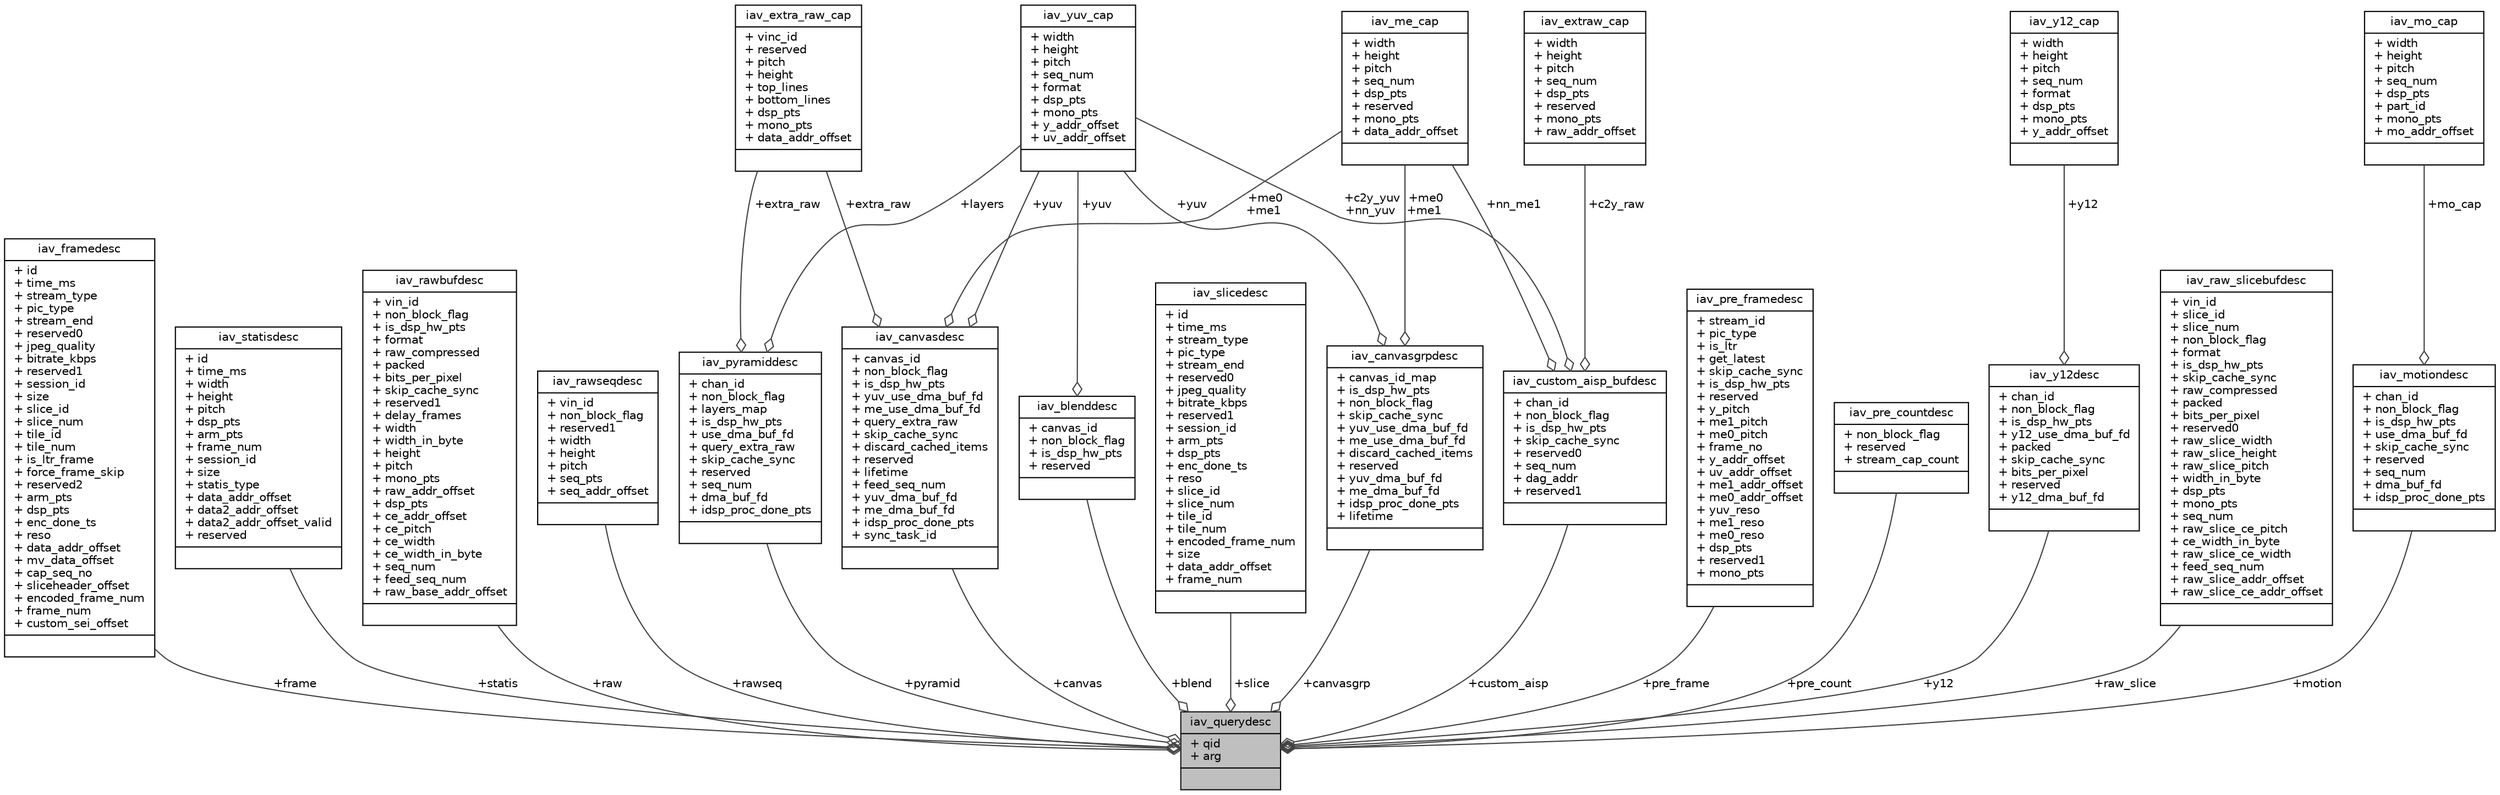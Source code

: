 digraph "iav_querydesc"
{
 // INTERACTIVE_SVG=YES
 // LATEX_PDF_SIZE
  bgcolor="transparent";
  edge [fontname="Helvetica",fontsize="10",labelfontname="Helvetica",labelfontsize="10"];
  node [fontname="Helvetica",fontsize="10",shape=record];
  Node1 [label="{iav_querydesc\n|+ qid\l+ arg\l|}",height=0.2,width=0.4,color="black", fillcolor="grey75", style="filled", fontcolor="black",tooltip=" "];
  Node2 -> Node1 [color="grey25",fontsize="10",style="solid",label=" +frame" ,arrowhead="odiamond",fontname="Helvetica"];
  Node2 [label="{iav_framedesc\n|+ id\l+ time_ms\l+ stream_type\l+ pic_type\l+ stream_end\l+ reserved0\l+ jpeg_quality\l+ bitrate_kbps\l+ reserved1\l+ session_id\l+ size\l+ slice_id\l+ slice_num\l+ tile_id\l+ tile_num\l+ is_ltr_frame\l+ force_frame_skip\l+ reserved2\l+ arm_pts\l+ dsp_pts\l+ enc_done_ts\l+ reso\l+ data_addr_offset\l+ mv_data_offset\l+ cap_seq_no\l+ sliceheader_offset\l+ encoded_frame_num\l+ frame_num\l+ custom_sei_offset\l|}",height=0.2,width=0.4,color="black",URL="$d9/d2b/structiav__framedesc.html",tooltip=" "];
  Node3 -> Node1 [color="grey25",fontsize="10",style="solid",label=" +statis" ,arrowhead="odiamond",fontname="Helvetica"];
  Node3 [label="{iav_statisdesc\n|+ id\l+ time_ms\l+ width\l+ height\l+ pitch\l+ dsp_pts\l+ arm_pts\l+ frame_num\l+ session_id\l+ size\l+ statis_type\l+ data_addr_offset\l+ data2_addr_offset\l+ data2_addr_offset_valid\l+ reserved\l|}",height=0.2,width=0.4,color="black",URL="$da/d09/structiav__statisdesc.html",tooltip=" "];
  Node4 -> Node1 [color="grey25",fontsize="10",style="solid",label=" +raw" ,arrowhead="odiamond",fontname="Helvetica"];
  Node4 [label="{iav_rawbufdesc\n|+ vin_id\l+ non_block_flag\l+ is_dsp_hw_pts\l+ format\l+ raw_compressed\l+ packed\l+ bits_per_pixel\l+ skip_cache_sync\l+ reserved1\l+ delay_frames\l+ width\l+ width_in_byte\l+ height\l+ pitch\l+ mono_pts\l+ raw_addr_offset\l+ dsp_pts\l+ ce_addr_offset\l+ ce_pitch\l+ ce_width\l+ ce_width_in_byte\l+ seq_num\l+ feed_seq_num\l+ raw_base_addr_offset\l|}",height=0.2,width=0.4,color="black",URL="$d9/dfe/structiav__rawbufdesc.html",tooltip=" "];
  Node5 -> Node1 [color="grey25",fontsize="10",style="solid",label=" +rawseq" ,arrowhead="odiamond",fontname="Helvetica"];
  Node5 [label="{iav_rawseqdesc\n|+ vin_id\l+ non_block_flag\l+ reserved1\l+ width\l+ height\l+ pitch\l+ seq_pts\l+ seq_addr_offset\l|}",height=0.2,width=0.4,color="black",URL="$d3/dd5/structiav__rawseqdesc.html",tooltip=" "];
  Node6 -> Node1 [color="grey25",fontsize="10",style="solid",label=" +canvas" ,arrowhead="odiamond",fontname="Helvetica"];
  Node6 [label="{iav_canvasdesc\n|+ canvas_id\l+ non_block_flag\l+ is_dsp_hw_pts\l+ yuv_use_dma_buf_fd\l+ me_use_dma_buf_fd\l+ query_extra_raw\l+ skip_cache_sync\l+ discard_cached_items\l+ reserved\l+ lifetime\l+ feed_seq_num\l+ yuv_dma_buf_fd\l+ me_dma_buf_fd\l+ idsp_proc_done_pts\l+ sync_task_id\l|}",height=0.2,width=0.4,color="black",URL="$d5/dfb/structiav__canvasdesc.html",tooltip=" "];
  Node7 -> Node6 [color="grey25",fontsize="10",style="solid",label=" +yuv" ,arrowhead="odiamond",fontname="Helvetica"];
  Node7 [label="{iav_yuv_cap\n|+ width\l+ height\l+ pitch\l+ seq_num\l+ format\l+ dsp_pts\l+ mono_pts\l+ y_addr_offset\l+ uv_addr_offset\l|}",height=0.2,width=0.4,color="black",URL="$dc/d6a/structiav__yuv__cap.html",tooltip=" "];
  Node8 -> Node6 [color="grey25",fontsize="10",style="solid",label=" +me0\n+me1" ,arrowhead="odiamond",fontname="Helvetica"];
  Node8 [label="{iav_me_cap\n|+ width\l+ height\l+ pitch\l+ seq_num\l+ dsp_pts\l+ reserved\l+ mono_pts\l+ data_addr_offset\l|}",height=0.2,width=0.4,color="black",URL="$dd/d42/structiav__me__cap.html",tooltip=" "];
  Node9 -> Node6 [color="grey25",fontsize="10",style="solid",label=" +extra_raw" ,arrowhead="odiamond",fontname="Helvetica"];
  Node9 [label="{iav_extra_raw_cap\n|+ vinc_id\l+ reserved\l+ pitch\l+ height\l+ top_lines\l+ bottom_lines\l+ dsp_pts\l+ mono_pts\l+ data_addr_offset\l|}",height=0.2,width=0.4,color="black",URL="$db/d36/structiav__extra__raw__cap.html",tooltip=" "];
  Node10 -> Node1 [color="grey25",fontsize="10",style="solid",label=" +y12" ,arrowhead="odiamond",fontname="Helvetica"];
  Node10 [label="{iav_y12desc\n|+ chan_id\l+ non_block_flag\l+ is_dsp_hw_pts\l+ y12_use_dma_buf_fd\l+ packed\l+ skip_cache_sync\l+ bits_per_pixel\l+ reserved\l+ y12_dma_buf_fd\l|}",height=0.2,width=0.4,color="black",URL="$d7/d60/structiav__y12desc.html",tooltip=" "];
  Node11 -> Node10 [color="grey25",fontsize="10",style="solid",label=" +y12" ,arrowhead="odiamond",fontname="Helvetica"];
  Node11 [label="{iav_y12_cap\n|+ width\l+ height\l+ pitch\l+ seq_num\l+ format\l+ dsp_pts\l+ mono_pts\l+ y_addr_offset\l|}",height=0.2,width=0.4,color="black",URL="$db/da1/structiav__y12__cap.html",tooltip=" "];
  Node12 -> Node1 [color="grey25",fontsize="10",style="solid",label=" +canvasgrp" ,arrowhead="odiamond",fontname="Helvetica"];
  Node12 [label="{iav_canvasgrpdesc\n|+ canvas_id_map\l+ is_dsp_hw_pts\l+ non_block_flag\l+ skip_cache_sync\l+ yuv_use_dma_buf_fd\l+ me_use_dma_buf_fd\l+ discard_cached_items\l+ reserved\l+ yuv_dma_buf_fd\l+ me_dma_buf_fd\l+ idsp_proc_done_pts\l+ lifetime\l|}",height=0.2,width=0.4,color="black",URL="$de/d92/structiav__canvasgrpdesc.html",tooltip=" "];
  Node7 -> Node12 [color="grey25",fontsize="10",style="solid",label=" +yuv" ,arrowhead="odiamond",fontname="Helvetica"];
  Node8 -> Node12 [color="grey25",fontsize="10",style="solid",label=" +me0\n+me1" ,arrowhead="odiamond",fontname="Helvetica"];
  Node13 -> Node1 [color="grey25",fontsize="10",style="solid",label=" +slice" ,arrowhead="odiamond",fontname="Helvetica"];
  Node13 [label="{iav_slicedesc\n|+ id\l+ time_ms\l+ stream_type\l+ pic_type\l+ stream_end\l+ reserved0\l+ jpeg_quality\l+ bitrate_kbps\l+ reserved1\l+ session_id\l+ arm_pts\l+ dsp_pts\l+ enc_done_ts\l+ reso\l+ slice_id\l+ slice_num\l+ tile_id\l+ tile_num\l+ encoded_frame_num\l+ size\l+ data_addr_offset\l+ frame_num\l|}",height=0.2,width=0.4,color="black",URL="$de/d90/structiav__slicedesc.html",tooltip=" "];
  Node14 -> Node1 [color="grey25",fontsize="10",style="solid",label=" +pyramid" ,arrowhead="odiamond",fontname="Helvetica"];
  Node14 [label="{iav_pyramiddesc\n|+ chan_id\l+ non_block_flag\l+ layers_map\l+ is_dsp_hw_pts\l+ use_dma_buf_fd\l+ query_extra_raw\l+ skip_cache_sync\l+ reserved\l+ seq_num\l+ dma_buf_fd\l+ idsp_proc_done_pts\l|}",height=0.2,width=0.4,color="black",URL="$d8/d8d/structiav__pyramiddesc.html",tooltip=" "];
  Node7 -> Node14 [color="grey25",fontsize="10",style="solid",label=" +layers" ,arrowhead="odiamond",fontname="Helvetica"];
  Node9 -> Node14 [color="grey25",fontsize="10",style="solid",label=" +extra_raw" ,arrowhead="odiamond",fontname="Helvetica"];
  Node15 -> Node1 [color="grey25",fontsize="10",style="solid",label=" +blend" ,arrowhead="odiamond",fontname="Helvetica"];
  Node15 [label="{iav_blenddesc\n|+ canvas_id\l+ non_block_flag\l+ is_dsp_hw_pts\l+ reserved\l|}",height=0.2,width=0.4,color="black",URL="$d1/da8/structiav__blenddesc.html",tooltip=" "];
  Node7 -> Node15 [color="grey25",fontsize="10",style="solid",label=" +yuv" ,arrowhead="odiamond",fontname="Helvetica"];
  Node16 -> Node1 [color="grey25",fontsize="10",style="solid",label=" +pre_frame" ,arrowhead="odiamond",fontname="Helvetica"];
  Node16 [label="{iav_pre_framedesc\n|+ stream_id\l+ pic_type\l+ is_ltr\l+ get_latest\l+ skip_cache_sync\l+ is_dsp_hw_pts\l+ reserved\l+ y_pitch\l+ me1_pitch\l+ me0_pitch\l+ frame_no\l+ y_addr_offset\l+ uv_addr_offset\l+ me1_addr_offset\l+ me0_addr_offset\l+ yuv_reso\l+ me1_reso\l+ me0_reso\l+ dsp_pts\l+ reserved1\l+ mono_pts\l|}",height=0.2,width=0.4,color="black",URL="$db/de4/structiav__pre__framedesc.html",tooltip=" "];
  Node17 -> Node1 [color="grey25",fontsize="10",style="solid",label=" +pre_count" ,arrowhead="odiamond",fontname="Helvetica"];
  Node17 [label="{iav_pre_countdesc\n|+ non_block_flag\l+ reserved\l+ stream_cap_count\l|}",height=0.2,width=0.4,color="black",URL="$d1/d57/structiav__pre__countdesc.html",tooltip=" "];
  Node18 -> Node1 [color="grey25",fontsize="10",style="solid",label=" +custom_aisp" ,arrowhead="odiamond",fontname="Helvetica"];
  Node18 [label="{iav_custom_aisp_bufdesc\n|+ chan_id\l+ non_block_flag\l+ is_dsp_hw_pts\l+ skip_cache_sync\l+ reserved0\l+ seq_num\l+ dag_addr\l+ reserved1\l|}",height=0.2,width=0.4,color="black",URL="$d5/d7f/structiav__custom__aisp__bufdesc.html",tooltip=" "];
  Node19 -> Node18 [color="grey25",fontsize="10",style="solid",label=" +c2y_raw" ,arrowhead="odiamond",fontname="Helvetica"];
  Node19 [label="{iav_extraw_cap\n|+ width\l+ height\l+ pitch\l+ seq_num\l+ dsp_pts\l+ reserved\l+ mono_pts\l+ raw_addr_offset\l|}",height=0.2,width=0.4,color="black",URL="$d1/d31/structiav__extraw__cap.html",tooltip=" "];
  Node7 -> Node18 [color="grey25",fontsize="10",style="solid",label=" +c2y_yuv\n+nn_yuv" ,arrowhead="odiamond",fontname="Helvetica"];
  Node8 -> Node18 [color="grey25",fontsize="10",style="solid",label=" +nn_me1" ,arrowhead="odiamond",fontname="Helvetica"];
  Node20 -> Node1 [color="grey25",fontsize="10",style="solid",label=" +raw_slice" ,arrowhead="odiamond",fontname="Helvetica"];
  Node20 [label="{iav_raw_slicebufdesc\n|+ vin_id\l+ slice_id\l+ slice_num\l+ non_block_flag\l+ format\l+ is_dsp_hw_pts\l+ skip_cache_sync\l+ raw_compressed\l+ packed\l+ bits_per_pixel\l+ reserved0\l+ raw_slice_width\l+ raw_slice_height\l+ raw_slice_pitch\l+ width_in_byte\l+ dsp_pts\l+ mono_pts\l+ seq_num\l+ raw_slice_ce_pitch\l+ ce_width_in_byte\l+ raw_slice_ce_width\l+ feed_seq_num\l+ raw_slice_addr_offset\l+ raw_slice_ce_addr_offset\l|}",height=0.2,width=0.4,color="black",URL="$dc/d28/structiav__raw__slicebufdesc.html",tooltip=" "];
  Node21 -> Node1 [color="grey25",fontsize="10",style="solid",label=" +motion" ,arrowhead="odiamond",fontname="Helvetica"];
  Node21 [label="{iav_motiondesc\n|+ chan_id\l+ non_block_flag\l+ is_dsp_hw_pts\l+ use_dma_buf_fd\l+ skip_cache_sync\l+ reserved\l+ seq_num\l+ dma_buf_fd\l+ idsp_proc_done_pts\l|}",height=0.2,width=0.4,color="black",URL="$da/d53/structiav__motiondesc.html",tooltip=" "];
  Node22 -> Node21 [color="grey25",fontsize="10",style="solid",label=" +mo_cap" ,arrowhead="odiamond",fontname="Helvetica"];
  Node22 [label="{iav_mo_cap\n|+ width\l+ height\l+ pitch\l+ seq_num\l+ dsp_pts\l+ part_id\l+ mono_pts\l+ mo_addr_offset\l|}",height=0.2,width=0.4,color="black",URL="$dc/d0d/structiav__mo__cap.html",tooltip=" "];
}

